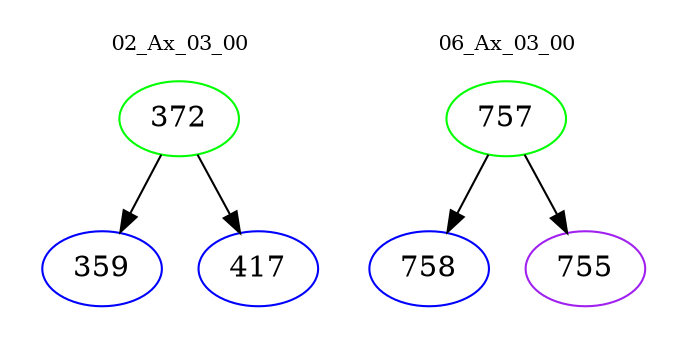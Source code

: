 digraph{
subgraph cluster_0 {
color = white
label = "02_Ax_03_00";
fontsize=10;
T0_372 [label="372", color="green"]
T0_372 -> T0_359 [color="black"]
T0_359 [label="359", color="blue"]
T0_372 -> T0_417 [color="black"]
T0_417 [label="417", color="blue"]
}
subgraph cluster_1 {
color = white
label = "06_Ax_03_00";
fontsize=10;
T1_757 [label="757", color="green"]
T1_757 -> T1_758 [color="black"]
T1_758 [label="758", color="blue"]
T1_757 -> T1_755 [color="black"]
T1_755 [label="755", color="purple"]
}
}
